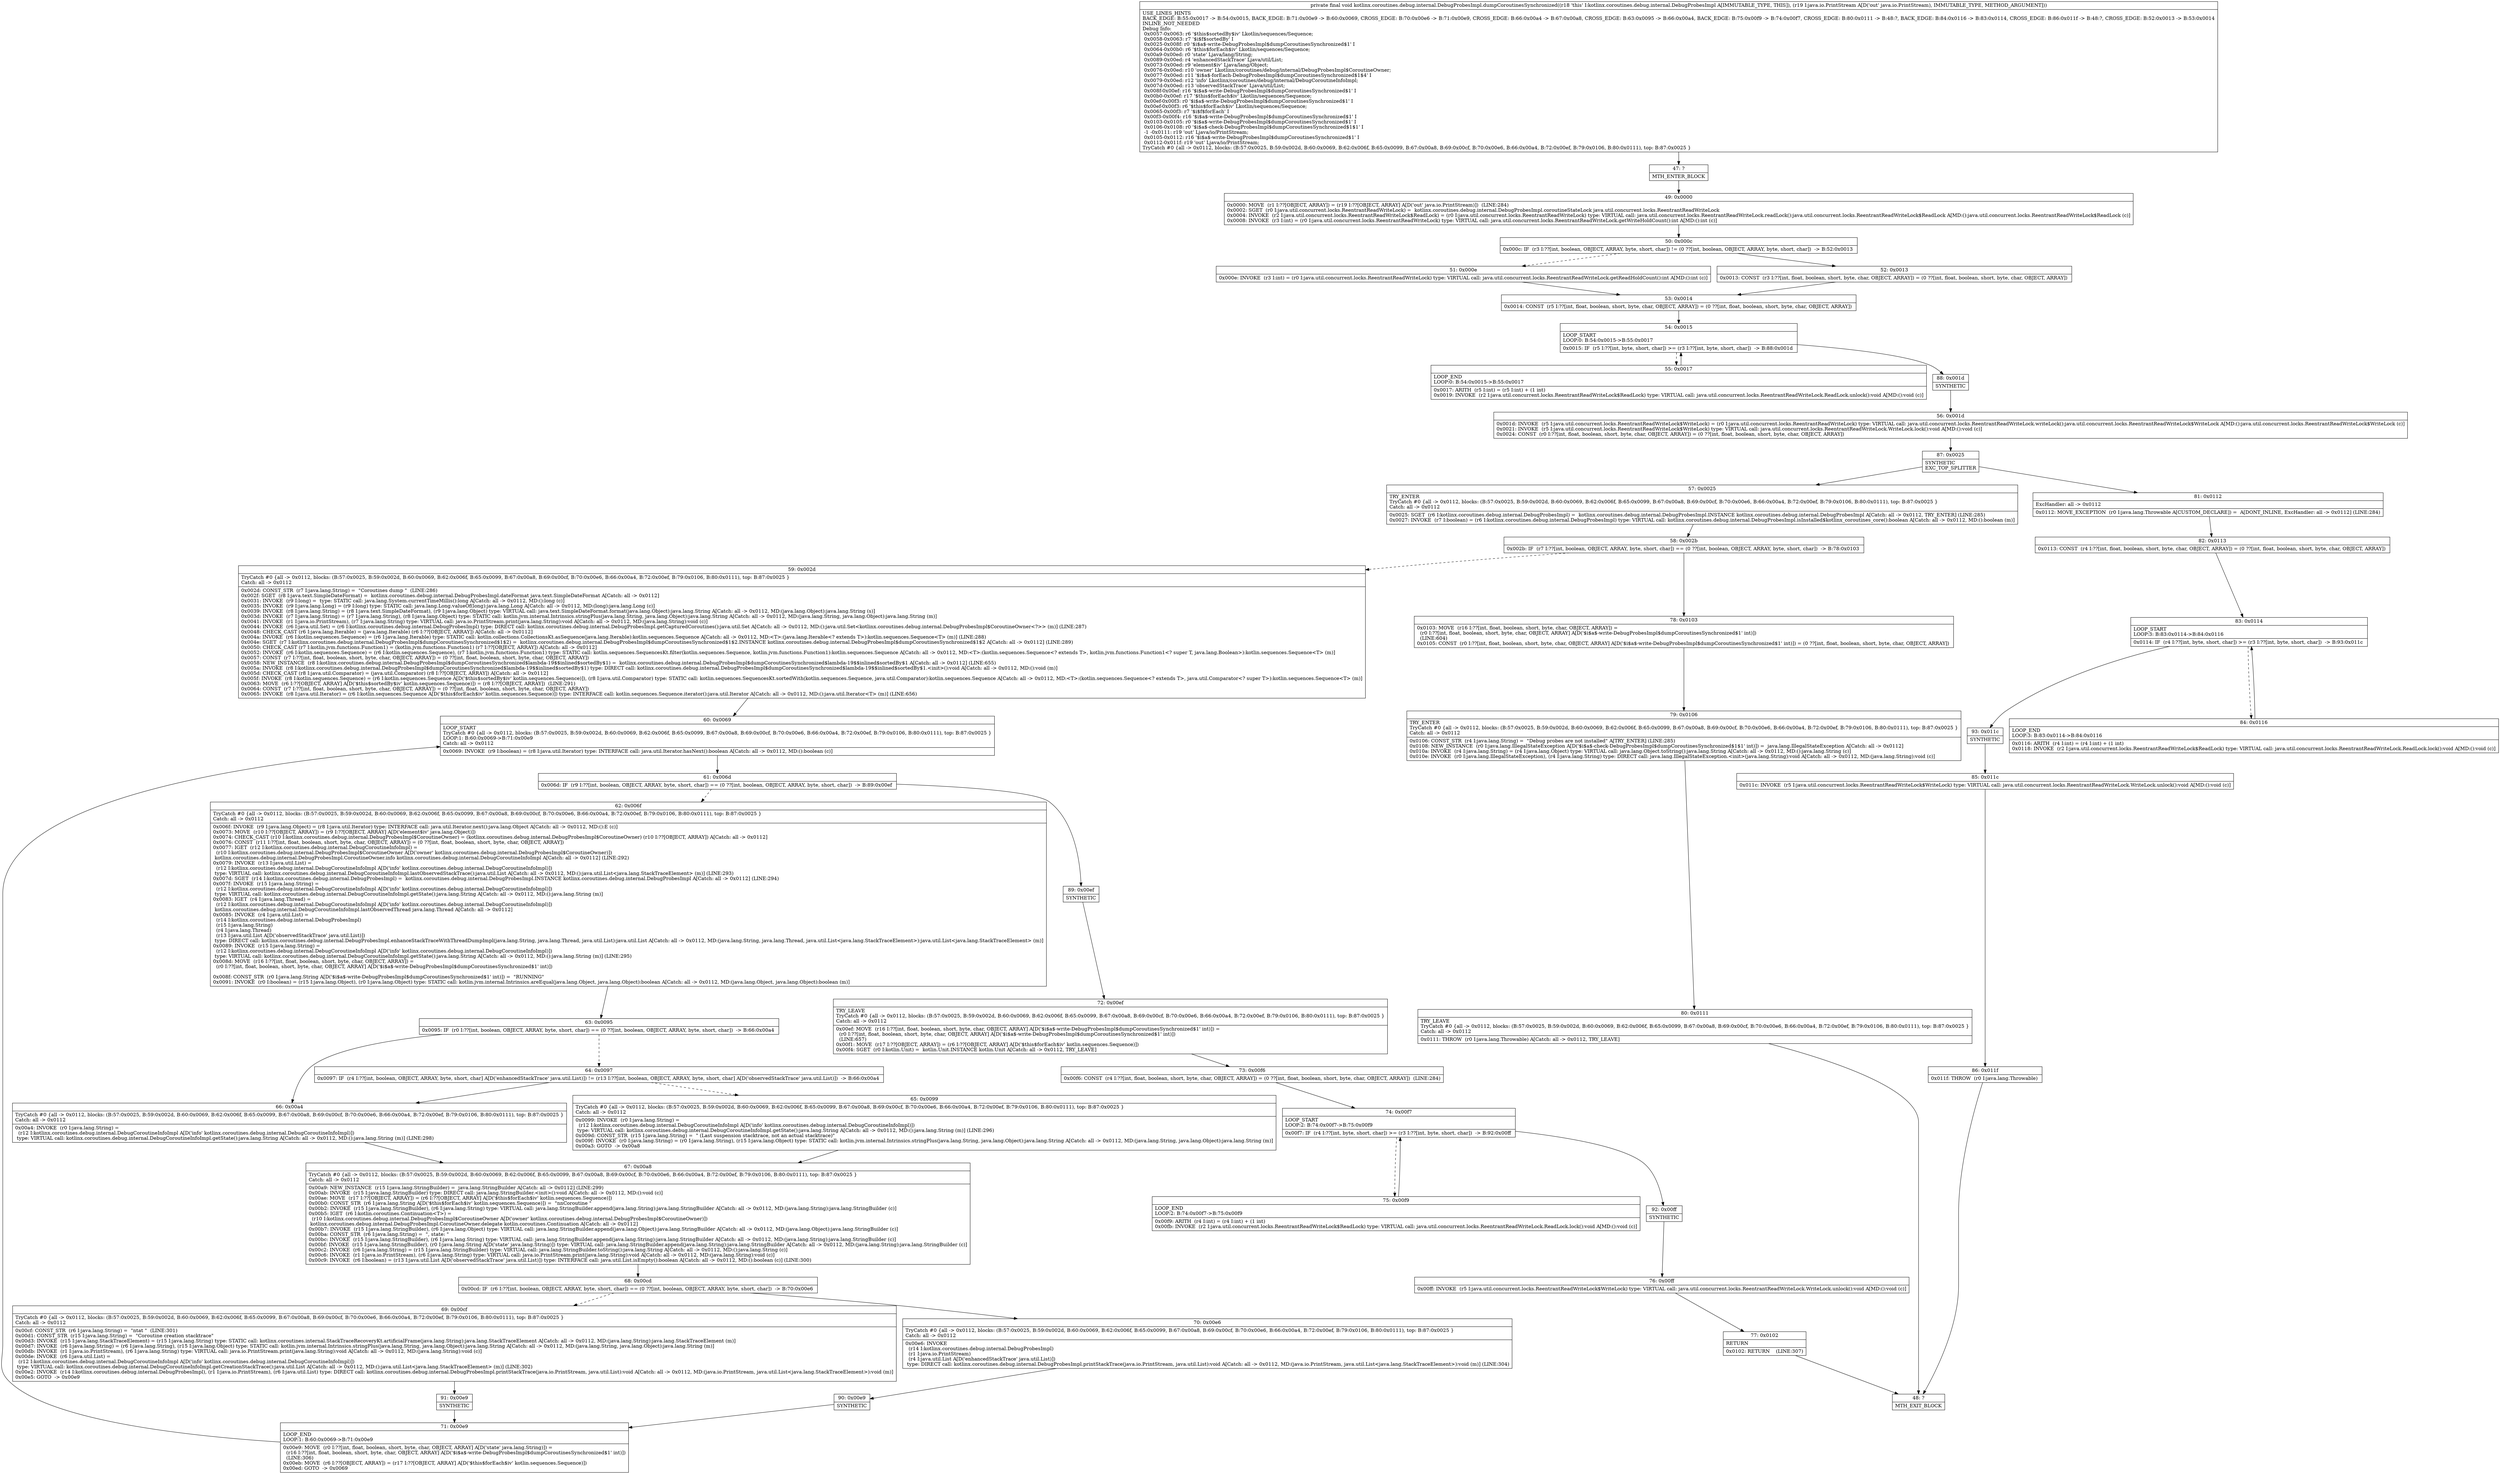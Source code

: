 digraph "CFG forkotlinx.coroutines.debug.internal.DebugProbesImpl.dumpCoroutinesSynchronized(Ljava\/io\/PrintStream;)V" {
Node_47 [shape=record,label="{47\:\ ?|MTH_ENTER_BLOCK\l}"];
Node_49 [shape=record,label="{49\:\ 0x0000|0x0000: MOVE  (r1 I:??[OBJECT, ARRAY]) = (r19 I:??[OBJECT, ARRAY] A[D('out' java.io.PrintStream)])  (LINE:284)\l0x0002: SGET  (r0 I:java.util.concurrent.locks.ReentrantReadWriteLock) =  kotlinx.coroutines.debug.internal.DebugProbesImpl.coroutineStateLock java.util.concurrent.locks.ReentrantReadWriteLock \l0x0004: INVOKE  (r2 I:java.util.concurrent.locks.ReentrantReadWriteLock$ReadLock) = (r0 I:java.util.concurrent.locks.ReentrantReadWriteLock) type: VIRTUAL call: java.util.concurrent.locks.ReentrantReadWriteLock.readLock():java.util.concurrent.locks.ReentrantReadWriteLock$ReadLock A[MD:():java.util.concurrent.locks.ReentrantReadWriteLock$ReadLock (c)]\l0x0008: INVOKE  (r3 I:int) = (r0 I:java.util.concurrent.locks.ReentrantReadWriteLock) type: VIRTUAL call: java.util.concurrent.locks.ReentrantReadWriteLock.getWriteHoldCount():int A[MD:():int (c)]\l}"];
Node_50 [shape=record,label="{50\:\ 0x000c|0x000c: IF  (r3 I:??[int, boolean, OBJECT, ARRAY, byte, short, char]) != (0 ??[int, boolean, OBJECT, ARRAY, byte, short, char])  \-\> B:52:0x0013 \l}"];
Node_51 [shape=record,label="{51\:\ 0x000e|0x000e: INVOKE  (r3 I:int) = (r0 I:java.util.concurrent.locks.ReentrantReadWriteLock) type: VIRTUAL call: java.util.concurrent.locks.ReentrantReadWriteLock.getReadHoldCount():int A[MD:():int (c)]\l}"];
Node_53 [shape=record,label="{53\:\ 0x0014|0x0014: CONST  (r5 I:??[int, float, boolean, short, byte, char, OBJECT, ARRAY]) = (0 ??[int, float, boolean, short, byte, char, OBJECT, ARRAY]) \l}"];
Node_54 [shape=record,label="{54\:\ 0x0015|LOOP_START\lLOOP:0: B:54:0x0015\-\>B:55:0x0017\l|0x0015: IF  (r5 I:??[int, byte, short, char]) \>= (r3 I:??[int, byte, short, char])  \-\> B:88:0x001d \l}"];
Node_55 [shape=record,label="{55\:\ 0x0017|LOOP_END\lLOOP:0: B:54:0x0015\-\>B:55:0x0017\l|0x0017: ARITH  (r5 I:int) = (r5 I:int) + (1 int) \l0x0019: INVOKE  (r2 I:java.util.concurrent.locks.ReentrantReadWriteLock$ReadLock) type: VIRTUAL call: java.util.concurrent.locks.ReentrantReadWriteLock.ReadLock.unlock():void A[MD:():void (c)]\l}"];
Node_88 [shape=record,label="{88\:\ 0x001d|SYNTHETIC\l}"];
Node_56 [shape=record,label="{56\:\ 0x001d|0x001d: INVOKE  (r5 I:java.util.concurrent.locks.ReentrantReadWriteLock$WriteLock) = (r0 I:java.util.concurrent.locks.ReentrantReadWriteLock) type: VIRTUAL call: java.util.concurrent.locks.ReentrantReadWriteLock.writeLock():java.util.concurrent.locks.ReentrantReadWriteLock$WriteLock A[MD:():java.util.concurrent.locks.ReentrantReadWriteLock$WriteLock (c)]\l0x0021: INVOKE  (r5 I:java.util.concurrent.locks.ReentrantReadWriteLock$WriteLock) type: VIRTUAL call: java.util.concurrent.locks.ReentrantReadWriteLock.WriteLock.lock():void A[MD:():void (c)]\l0x0024: CONST  (r0 I:??[int, float, boolean, short, byte, char, OBJECT, ARRAY]) = (0 ??[int, float, boolean, short, byte, char, OBJECT, ARRAY]) \l}"];
Node_87 [shape=record,label="{87\:\ 0x0025|SYNTHETIC\lEXC_TOP_SPLITTER\l}"];
Node_57 [shape=record,label="{57\:\ 0x0025|TRY_ENTER\lTryCatch #0 \{all \-\> 0x0112, blocks: (B:57:0x0025, B:59:0x002d, B:60:0x0069, B:62:0x006f, B:65:0x0099, B:67:0x00a8, B:69:0x00cf, B:70:0x00e6, B:66:0x00a4, B:72:0x00ef, B:79:0x0106, B:80:0x0111), top: B:87:0x0025 \}\lCatch: all \-\> 0x0112\l|0x0025: SGET  (r6 I:kotlinx.coroutines.debug.internal.DebugProbesImpl) =  kotlinx.coroutines.debug.internal.DebugProbesImpl.INSTANCE kotlinx.coroutines.debug.internal.DebugProbesImpl A[Catch: all \-\> 0x0112, TRY_ENTER] (LINE:285)\l0x0027: INVOKE  (r7 I:boolean) = (r6 I:kotlinx.coroutines.debug.internal.DebugProbesImpl) type: VIRTUAL call: kotlinx.coroutines.debug.internal.DebugProbesImpl.isInstalled$kotlinx_coroutines_core():boolean A[Catch: all \-\> 0x0112, MD:():boolean (m)]\l}"];
Node_58 [shape=record,label="{58\:\ 0x002b|0x002b: IF  (r7 I:??[int, boolean, OBJECT, ARRAY, byte, short, char]) == (0 ??[int, boolean, OBJECT, ARRAY, byte, short, char])  \-\> B:78:0x0103 \l}"];
Node_59 [shape=record,label="{59\:\ 0x002d|TryCatch #0 \{all \-\> 0x0112, blocks: (B:57:0x0025, B:59:0x002d, B:60:0x0069, B:62:0x006f, B:65:0x0099, B:67:0x00a8, B:69:0x00cf, B:70:0x00e6, B:66:0x00a4, B:72:0x00ef, B:79:0x0106, B:80:0x0111), top: B:87:0x0025 \}\lCatch: all \-\> 0x0112\l|0x002d: CONST_STR  (r7 I:java.lang.String) =  \"Coroutines dump \"  (LINE:286)\l0x002f: SGET  (r8 I:java.text.SimpleDateFormat) =  kotlinx.coroutines.debug.internal.DebugProbesImpl.dateFormat java.text.SimpleDateFormat A[Catch: all \-\> 0x0112]\l0x0031: INVOKE  (r9 I:long) =  type: STATIC call: java.lang.System.currentTimeMillis():long A[Catch: all \-\> 0x0112, MD:():long (c)]\l0x0035: INVOKE  (r9 I:java.lang.Long) = (r9 I:long) type: STATIC call: java.lang.Long.valueOf(long):java.lang.Long A[Catch: all \-\> 0x0112, MD:(long):java.lang.Long (c)]\l0x0039: INVOKE  (r8 I:java.lang.String) = (r8 I:java.text.SimpleDateFormat), (r9 I:java.lang.Object) type: VIRTUAL call: java.text.SimpleDateFormat.format(java.lang.Object):java.lang.String A[Catch: all \-\> 0x0112, MD:(java.lang.Object):java.lang.String (s)]\l0x003d: INVOKE  (r7 I:java.lang.String) = (r7 I:java.lang.String), (r8 I:java.lang.Object) type: STATIC call: kotlin.jvm.internal.Intrinsics.stringPlus(java.lang.String, java.lang.Object):java.lang.String A[Catch: all \-\> 0x0112, MD:(java.lang.String, java.lang.Object):java.lang.String (m)]\l0x0041: INVOKE  (r1 I:java.io.PrintStream), (r7 I:java.lang.String) type: VIRTUAL call: java.io.PrintStream.print(java.lang.String):void A[Catch: all \-\> 0x0112, MD:(java.lang.String):void (c)]\l0x0044: INVOKE  (r6 I:java.util.Set) = (r6 I:kotlinx.coroutines.debug.internal.DebugProbesImpl) type: DIRECT call: kotlinx.coroutines.debug.internal.DebugProbesImpl.getCapturedCoroutines():java.util.Set A[Catch: all \-\> 0x0112, MD:():java.util.Set\<kotlinx.coroutines.debug.internal.DebugProbesImpl$CoroutineOwner\<?\>\> (m)] (LINE:287)\l0x0048: CHECK_CAST (r6 I:java.lang.Iterable) = (java.lang.Iterable) (r6 I:??[OBJECT, ARRAY]) A[Catch: all \-\> 0x0112]\l0x004a: INVOKE  (r6 I:kotlin.sequences.Sequence) = (r6 I:java.lang.Iterable) type: STATIC call: kotlin.collections.CollectionsKt.asSequence(java.lang.Iterable):kotlin.sequences.Sequence A[Catch: all \-\> 0x0112, MD:\<T\>:(java.lang.Iterable\<? extends T\>):kotlin.sequences.Sequence\<T\> (m)] (LINE:288)\l0x004e: SGET  (r7 I:kotlinx.coroutines.debug.internal.DebugProbesImpl$dumpCoroutinesSynchronized$1$2) =  kotlinx.coroutines.debug.internal.DebugProbesImpl$dumpCoroutinesSynchronized$1$2.INSTANCE kotlinx.coroutines.debug.internal.DebugProbesImpl$dumpCoroutinesSynchronized$1$2 A[Catch: all \-\> 0x0112] (LINE:289)\l0x0050: CHECK_CAST (r7 I:kotlin.jvm.functions.Function1) = (kotlin.jvm.functions.Function1) (r7 I:??[OBJECT, ARRAY]) A[Catch: all \-\> 0x0112]\l0x0052: INVOKE  (r6 I:kotlin.sequences.Sequence) = (r6 I:kotlin.sequences.Sequence), (r7 I:kotlin.jvm.functions.Function1) type: STATIC call: kotlin.sequences.SequencesKt.filter(kotlin.sequences.Sequence, kotlin.jvm.functions.Function1):kotlin.sequences.Sequence A[Catch: all \-\> 0x0112, MD:\<T\>:(kotlin.sequences.Sequence\<? extends T\>, kotlin.jvm.functions.Function1\<? super T, java.lang.Boolean\>):kotlin.sequences.Sequence\<T\> (m)]\l0x0057: CONST  (r7 I:??[int, float, boolean, short, byte, char, OBJECT, ARRAY]) = (0 ??[int, float, boolean, short, byte, char, OBJECT, ARRAY]) \l0x0058: NEW_INSTANCE  (r8 I:kotlinx.coroutines.debug.internal.DebugProbesImpl$dumpCoroutinesSynchronized$lambda\-19$$inlined$sortedBy$1) =  kotlinx.coroutines.debug.internal.DebugProbesImpl$dumpCoroutinesSynchronized$lambda\-19$$inlined$sortedBy$1 A[Catch: all \-\> 0x0112] (LINE:655)\l0x005a: INVOKE  (r8 I:kotlinx.coroutines.debug.internal.DebugProbesImpl$dumpCoroutinesSynchronized$lambda\-19$$inlined$sortedBy$1) type: DIRECT call: kotlinx.coroutines.debug.internal.DebugProbesImpl$dumpCoroutinesSynchronized$lambda\-19$$inlined$sortedBy$1.\<init\>():void A[Catch: all \-\> 0x0112, MD:():void (m)]\l0x005d: CHECK_CAST (r8 I:java.util.Comparator) = (java.util.Comparator) (r8 I:??[OBJECT, ARRAY]) A[Catch: all \-\> 0x0112]\l0x005f: INVOKE  (r8 I:kotlin.sequences.Sequence) = (r6 I:kotlin.sequences.Sequence A[D('$this$sortedBy$iv' kotlin.sequences.Sequence)]), (r8 I:java.util.Comparator) type: STATIC call: kotlin.sequences.SequencesKt.sortedWith(kotlin.sequences.Sequence, java.util.Comparator):kotlin.sequences.Sequence A[Catch: all \-\> 0x0112, MD:\<T\>:(kotlin.sequences.Sequence\<? extends T\>, java.util.Comparator\<? super T\>):kotlin.sequences.Sequence\<T\> (m)]\l0x0063: MOVE  (r6 I:??[OBJECT, ARRAY] A[D('$this$sortedBy$iv' kotlin.sequences.Sequence)]) = (r8 I:??[OBJECT, ARRAY])  (LINE:291)\l0x0064: CONST  (r7 I:??[int, float, boolean, short, byte, char, OBJECT, ARRAY]) = (0 ??[int, float, boolean, short, byte, char, OBJECT, ARRAY]) \l0x0065: INVOKE  (r8 I:java.util.Iterator) = (r6 I:kotlin.sequences.Sequence A[D('$this$forEach$iv' kotlin.sequences.Sequence)]) type: INTERFACE call: kotlin.sequences.Sequence.iterator():java.util.Iterator A[Catch: all \-\> 0x0112, MD:():java.util.Iterator\<T\> (m)] (LINE:656)\l}"];
Node_60 [shape=record,label="{60\:\ 0x0069|LOOP_START\lTryCatch #0 \{all \-\> 0x0112, blocks: (B:57:0x0025, B:59:0x002d, B:60:0x0069, B:62:0x006f, B:65:0x0099, B:67:0x00a8, B:69:0x00cf, B:70:0x00e6, B:66:0x00a4, B:72:0x00ef, B:79:0x0106, B:80:0x0111), top: B:87:0x0025 \}\lLOOP:1: B:60:0x0069\-\>B:71:0x00e9\lCatch: all \-\> 0x0112\l|0x0069: INVOKE  (r9 I:boolean) = (r8 I:java.util.Iterator) type: INTERFACE call: java.util.Iterator.hasNext():boolean A[Catch: all \-\> 0x0112, MD:():boolean (c)]\l}"];
Node_61 [shape=record,label="{61\:\ 0x006d|0x006d: IF  (r9 I:??[int, boolean, OBJECT, ARRAY, byte, short, char]) == (0 ??[int, boolean, OBJECT, ARRAY, byte, short, char])  \-\> B:89:0x00ef \l}"];
Node_62 [shape=record,label="{62\:\ 0x006f|TryCatch #0 \{all \-\> 0x0112, blocks: (B:57:0x0025, B:59:0x002d, B:60:0x0069, B:62:0x006f, B:65:0x0099, B:67:0x00a8, B:69:0x00cf, B:70:0x00e6, B:66:0x00a4, B:72:0x00ef, B:79:0x0106, B:80:0x0111), top: B:87:0x0025 \}\lCatch: all \-\> 0x0112\l|0x006f: INVOKE  (r9 I:java.lang.Object) = (r8 I:java.util.Iterator) type: INTERFACE call: java.util.Iterator.next():java.lang.Object A[Catch: all \-\> 0x0112, MD:():E (c)]\l0x0073: MOVE  (r10 I:??[OBJECT, ARRAY]) = (r9 I:??[OBJECT, ARRAY] A[D('element$iv' java.lang.Object)]) \l0x0074: CHECK_CAST (r10 I:kotlinx.coroutines.debug.internal.DebugProbesImpl$CoroutineOwner) = (kotlinx.coroutines.debug.internal.DebugProbesImpl$CoroutineOwner) (r10 I:??[OBJECT, ARRAY]) A[Catch: all \-\> 0x0112]\l0x0076: CONST  (r11 I:??[int, float, boolean, short, byte, char, OBJECT, ARRAY]) = (0 ??[int, float, boolean, short, byte, char, OBJECT, ARRAY]) \l0x0077: IGET  (r12 I:kotlinx.coroutines.debug.internal.DebugCoroutineInfoImpl) = \l  (r10 I:kotlinx.coroutines.debug.internal.DebugProbesImpl$CoroutineOwner A[D('owner' kotlinx.coroutines.debug.internal.DebugProbesImpl$CoroutineOwner)])\l kotlinx.coroutines.debug.internal.DebugProbesImpl.CoroutineOwner.info kotlinx.coroutines.debug.internal.DebugCoroutineInfoImpl A[Catch: all \-\> 0x0112] (LINE:292)\l0x0079: INVOKE  (r13 I:java.util.List) = \l  (r12 I:kotlinx.coroutines.debug.internal.DebugCoroutineInfoImpl A[D('info' kotlinx.coroutines.debug.internal.DebugCoroutineInfoImpl)])\l type: VIRTUAL call: kotlinx.coroutines.debug.internal.DebugCoroutineInfoImpl.lastObservedStackTrace():java.util.List A[Catch: all \-\> 0x0112, MD:():java.util.List\<java.lang.StackTraceElement\> (m)] (LINE:293)\l0x007d: SGET  (r14 I:kotlinx.coroutines.debug.internal.DebugProbesImpl) =  kotlinx.coroutines.debug.internal.DebugProbesImpl.INSTANCE kotlinx.coroutines.debug.internal.DebugProbesImpl A[Catch: all \-\> 0x0112] (LINE:294)\l0x007f: INVOKE  (r15 I:java.lang.String) = \l  (r12 I:kotlinx.coroutines.debug.internal.DebugCoroutineInfoImpl A[D('info' kotlinx.coroutines.debug.internal.DebugCoroutineInfoImpl)])\l type: VIRTUAL call: kotlinx.coroutines.debug.internal.DebugCoroutineInfoImpl.getState():java.lang.String A[Catch: all \-\> 0x0112, MD:():java.lang.String (m)]\l0x0083: IGET  (r4 I:java.lang.Thread) = \l  (r12 I:kotlinx.coroutines.debug.internal.DebugCoroutineInfoImpl A[D('info' kotlinx.coroutines.debug.internal.DebugCoroutineInfoImpl)])\l kotlinx.coroutines.debug.internal.DebugCoroutineInfoImpl.lastObservedThread java.lang.Thread A[Catch: all \-\> 0x0112]\l0x0085: INVOKE  (r4 I:java.util.List) = \l  (r14 I:kotlinx.coroutines.debug.internal.DebugProbesImpl)\l  (r15 I:java.lang.String)\l  (r4 I:java.lang.Thread)\l  (r13 I:java.util.List A[D('observedStackTrace' java.util.List)])\l type: DIRECT call: kotlinx.coroutines.debug.internal.DebugProbesImpl.enhanceStackTraceWithThreadDumpImpl(java.lang.String, java.lang.Thread, java.util.List):java.util.List A[Catch: all \-\> 0x0112, MD:(java.lang.String, java.lang.Thread, java.util.List\<java.lang.StackTraceElement\>):java.util.List\<java.lang.StackTraceElement\> (m)]\l0x0089: INVOKE  (r15 I:java.lang.String) = \l  (r12 I:kotlinx.coroutines.debug.internal.DebugCoroutineInfoImpl A[D('info' kotlinx.coroutines.debug.internal.DebugCoroutineInfoImpl)])\l type: VIRTUAL call: kotlinx.coroutines.debug.internal.DebugCoroutineInfoImpl.getState():java.lang.String A[Catch: all \-\> 0x0112, MD:():java.lang.String (m)] (LINE:295)\l0x008d: MOVE  (r16 I:??[int, float, boolean, short, byte, char, OBJECT, ARRAY]) = \l  (r0 I:??[int, float, boolean, short, byte, char, OBJECT, ARRAY] A[D('$i$a$\-write\-DebugProbesImpl$dumpCoroutinesSynchronized$1' int)])\l \l0x008f: CONST_STR  (r0 I:java.lang.String A[D('$i$a$\-write\-DebugProbesImpl$dumpCoroutinesSynchronized$1' int)]) =  \"RUNNING\" \l0x0091: INVOKE  (r0 I:boolean) = (r15 I:java.lang.Object), (r0 I:java.lang.Object) type: STATIC call: kotlin.jvm.internal.Intrinsics.areEqual(java.lang.Object, java.lang.Object):boolean A[Catch: all \-\> 0x0112, MD:(java.lang.Object, java.lang.Object):boolean (m)]\l}"];
Node_63 [shape=record,label="{63\:\ 0x0095|0x0095: IF  (r0 I:??[int, boolean, OBJECT, ARRAY, byte, short, char]) == (0 ??[int, boolean, OBJECT, ARRAY, byte, short, char])  \-\> B:66:0x00a4 \l}"];
Node_64 [shape=record,label="{64\:\ 0x0097|0x0097: IF  (r4 I:??[int, boolean, OBJECT, ARRAY, byte, short, char] A[D('enhancedStackTrace' java.util.List)]) != (r13 I:??[int, boolean, OBJECT, ARRAY, byte, short, char] A[D('observedStackTrace' java.util.List)])  \-\> B:66:0x00a4 \l}"];
Node_65 [shape=record,label="{65\:\ 0x0099|TryCatch #0 \{all \-\> 0x0112, blocks: (B:57:0x0025, B:59:0x002d, B:60:0x0069, B:62:0x006f, B:65:0x0099, B:67:0x00a8, B:69:0x00cf, B:70:0x00e6, B:66:0x00a4, B:72:0x00ef, B:79:0x0106, B:80:0x0111), top: B:87:0x0025 \}\lCatch: all \-\> 0x0112\l|0x0099: INVOKE  (r0 I:java.lang.String) = \l  (r12 I:kotlinx.coroutines.debug.internal.DebugCoroutineInfoImpl A[D('info' kotlinx.coroutines.debug.internal.DebugCoroutineInfoImpl)])\l type: VIRTUAL call: kotlinx.coroutines.debug.internal.DebugCoroutineInfoImpl.getState():java.lang.String A[Catch: all \-\> 0x0112, MD:():java.lang.String (m)] (LINE:296)\l0x009d: CONST_STR  (r15 I:java.lang.String) =  \" (Last suspension stacktrace, not an actual stacktrace)\" \l0x009f: INVOKE  (r0 I:java.lang.String) = (r0 I:java.lang.String), (r15 I:java.lang.Object) type: STATIC call: kotlin.jvm.internal.Intrinsics.stringPlus(java.lang.String, java.lang.Object):java.lang.String A[Catch: all \-\> 0x0112, MD:(java.lang.String, java.lang.Object):java.lang.String (m)]\l0x00a3: GOTO  \-\> 0x00a8 \l}"];
Node_67 [shape=record,label="{67\:\ 0x00a8|TryCatch #0 \{all \-\> 0x0112, blocks: (B:57:0x0025, B:59:0x002d, B:60:0x0069, B:62:0x006f, B:65:0x0099, B:67:0x00a8, B:69:0x00cf, B:70:0x00e6, B:66:0x00a4, B:72:0x00ef, B:79:0x0106, B:80:0x0111), top: B:87:0x0025 \}\lCatch: all \-\> 0x0112\l|0x00a9: NEW_INSTANCE  (r15 I:java.lang.StringBuilder) =  java.lang.StringBuilder A[Catch: all \-\> 0x0112] (LINE:299)\l0x00ab: INVOKE  (r15 I:java.lang.StringBuilder) type: DIRECT call: java.lang.StringBuilder.\<init\>():void A[Catch: all \-\> 0x0112, MD:():void (c)]\l0x00ae: MOVE  (r17 I:??[OBJECT, ARRAY]) = (r6 I:??[OBJECT, ARRAY] A[D('$this$forEach$iv' kotlin.sequences.Sequence)]) \l0x00b0: CONST_STR  (r6 I:java.lang.String A[D('$this$forEach$iv' kotlin.sequences.Sequence)]) =  \"nnCoroutine \" \l0x00b2: INVOKE  (r15 I:java.lang.StringBuilder), (r6 I:java.lang.String) type: VIRTUAL call: java.lang.StringBuilder.append(java.lang.String):java.lang.StringBuilder A[Catch: all \-\> 0x0112, MD:(java.lang.String):java.lang.StringBuilder (c)]\l0x00b5: IGET  (r6 I:kotlin.coroutines.Continuation\<T\>) = \l  (r10 I:kotlinx.coroutines.debug.internal.DebugProbesImpl$CoroutineOwner A[D('owner' kotlinx.coroutines.debug.internal.DebugProbesImpl$CoroutineOwner)])\l kotlinx.coroutines.debug.internal.DebugProbesImpl.CoroutineOwner.delegate kotlin.coroutines.Continuation A[Catch: all \-\> 0x0112]\l0x00b7: INVOKE  (r15 I:java.lang.StringBuilder), (r6 I:java.lang.Object) type: VIRTUAL call: java.lang.StringBuilder.append(java.lang.Object):java.lang.StringBuilder A[Catch: all \-\> 0x0112, MD:(java.lang.Object):java.lang.StringBuilder (c)]\l0x00ba: CONST_STR  (r6 I:java.lang.String) =  \", state: \" \l0x00bc: INVOKE  (r15 I:java.lang.StringBuilder), (r6 I:java.lang.String) type: VIRTUAL call: java.lang.StringBuilder.append(java.lang.String):java.lang.StringBuilder A[Catch: all \-\> 0x0112, MD:(java.lang.String):java.lang.StringBuilder (c)]\l0x00bf: INVOKE  (r15 I:java.lang.StringBuilder), (r0 I:java.lang.String A[D('state' java.lang.String)]) type: VIRTUAL call: java.lang.StringBuilder.append(java.lang.String):java.lang.StringBuilder A[Catch: all \-\> 0x0112, MD:(java.lang.String):java.lang.StringBuilder (c)]\l0x00c2: INVOKE  (r6 I:java.lang.String) = (r15 I:java.lang.StringBuilder) type: VIRTUAL call: java.lang.StringBuilder.toString():java.lang.String A[Catch: all \-\> 0x0112, MD:():java.lang.String (c)]\l0x00c6: INVOKE  (r1 I:java.io.PrintStream), (r6 I:java.lang.String) type: VIRTUAL call: java.io.PrintStream.print(java.lang.String):void A[Catch: all \-\> 0x0112, MD:(java.lang.String):void (c)]\l0x00c9: INVOKE  (r6 I:boolean) = (r13 I:java.util.List A[D('observedStackTrace' java.util.List)]) type: INTERFACE call: java.util.List.isEmpty():boolean A[Catch: all \-\> 0x0112, MD:():boolean (c)] (LINE:300)\l}"];
Node_68 [shape=record,label="{68\:\ 0x00cd|0x00cd: IF  (r6 I:??[int, boolean, OBJECT, ARRAY, byte, short, char]) == (0 ??[int, boolean, OBJECT, ARRAY, byte, short, char])  \-\> B:70:0x00e6 \l}"];
Node_69 [shape=record,label="{69\:\ 0x00cf|TryCatch #0 \{all \-\> 0x0112, blocks: (B:57:0x0025, B:59:0x002d, B:60:0x0069, B:62:0x006f, B:65:0x0099, B:67:0x00a8, B:69:0x00cf, B:70:0x00e6, B:66:0x00a4, B:72:0x00ef, B:79:0x0106, B:80:0x0111), top: B:87:0x0025 \}\lCatch: all \-\> 0x0112\l|0x00cf: CONST_STR  (r6 I:java.lang.String) =  \"ntat \"  (LINE:301)\l0x00d1: CONST_STR  (r15 I:java.lang.String) =  \"Coroutine creation stacktrace\" \l0x00d3: INVOKE  (r15 I:java.lang.StackTraceElement) = (r15 I:java.lang.String) type: STATIC call: kotlinx.coroutines.internal.StackTraceRecoveryKt.artificialFrame(java.lang.String):java.lang.StackTraceElement A[Catch: all \-\> 0x0112, MD:(java.lang.String):java.lang.StackTraceElement (m)]\l0x00d7: INVOKE  (r6 I:java.lang.String) = (r6 I:java.lang.String), (r15 I:java.lang.Object) type: STATIC call: kotlin.jvm.internal.Intrinsics.stringPlus(java.lang.String, java.lang.Object):java.lang.String A[Catch: all \-\> 0x0112, MD:(java.lang.String, java.lang.Object):java.lang.String (m)]\l0x00db: INVOKE  (r1 I:java.io.PrintStream), (r6 I:java.lang.String) type: VIRTUAL call: java.io.PrintStream.print(java.lang.String):void A[Catch: all \-\> 0x0112, MD:(java.lang.String):void (c)]\l0x00de: INVOKE  (r6 I:java.util.List) = \l  (r12 I:kotlinx.coroutines.debug.internal.DebugCoroutineInfoImpl A[D('info' kotlinx.coroutines.debug.internal.DebugCoroutineInfoImpl)])\l type: VIRTUAL call: kotlinx.coroutines.debug.internal.DebugCoroutineInfoImpl.getCreationStackTrace():java.util.List A[Catch: all \-\> 0x0112, MD:():java.util.List\<java.lang.StackTraceElement\> (m)] (LINE:302)\l0x00e2: INVOKE  (r14 I:kotlinx.coroutines.debug.internal.DebugProbesImpl), (r1 I:java.io.PrintStream), (r6 I:java.util.List) type: DIRECT call: kotlinx.coroutines.debug.internal.DebugProbesImpl.printStackTrace(java.io.PrintStream, java.util.List):void A[Catch: all \-\> 0x0112, MD:(java.io.PrintStream, java.util.List\<java.lang.StackTraceElement\>):void (m)]\l0x00e5: GOTO  \-\> 0x00e9 \l}"];
Node_91 [shape=record,label="{91\:\ 0x00e9|SYNTHETIC\l}"];
Node_71 [shape=record,label="{71\:\ 0x00e9|LOOP_END\lLOOP:1: B:60:0x0069\-\>B:71:0x00e9\l|0x00e9: MOVE  (r0 I:??[int, float, boolean, short, byte, char, OBJECT, ARRAY] A[D('state' java.lang.String)]) = \l  (r16 I:??[int, float, boolean, short, byte, char, OBJECT, ARRAY] A[D('$i$a$\-write\-DebugProbesImpl$dumpCoroutinesSynchronized$1' int)])\l  (LINE:306)\l0x00eb: MOVE  (r6 I:??[OBJECT, ARRAY]) = (r17 I:??[OBJECT, ARRAY] A[D('$this$forEach$iv' kotlin.sequences.Sequence)]) \l0x00ed: GOTO  \-\> 0x0069 \l}"];
Node_70 [shape=record,label="{70\:\ 0x00e6|TryCatch #0 \{all \-\> 0x0112, blocks: (B:57:0x0025, B:59:0x002d, B:60:0x0069, B:62:0x006f, B:65:0x0099, B:67:0x00a8, B:69:0x00cf, B:70:0x00e6, B:66:0x00a4, B:72:0x00ef, B:79:0x0106, B:80:0x0111), top: B:87:0x0025 \}\lCatch: all \-\> 0x0112\l|0x00e6: INVOKE  \l  (r14 I:kotlinx.coroutines.debug.internal.DebugProbesImpl)\l  (r1 I:java.io.PrintStream)\l  (r4 I:java.util.List A[D('enhancedStackTrace' java.util.List)])\l type: DIRECT call: kotlinx.coroutines.debug.internal.DebugProbesImpl.printStackTrace(java.io.PrintStream, java.util.List):void A[Catch: all \-\> 0x0112, MD:(java.io.PrintStream, java.util.List\<java.lang.StackTraceElement\>):void (m)] (LINE:304)\l}"];
Node_90 [shape=record,label="{90\:\ 0x00e9|SYNTHETIC\l}"];
Node_66 [shape=record,label="{66\:\ 0x00a4|TryCatch #0 \{all \-\> 0x0112, blocks: (B:57:0x0025, B:59:0x002d, B:60:0x0069, B:62:0x006f, B:65:0x0099, B:67:0x00a8, B:69:0x00cf, B:70:0x00e6, B:66:0x00a4, B:72:0x00ef, B:79:0x0106, B:80:0x0111), top: B:87:0x0025 \}\lCatch: all \-\> 0x0112\l|0x00a4: INVOKE  (r0 I:java.lang.String) = \l  (r12 I:kotlinx.coroutines.debug.internal.DebugCoroutineInfoImpl A[D('info' kotlinx.coroutines.debug.internal.DebugCoroutineInfoImpl)])\l type: VIRTUAL call: kotlinx.coroutines.debug.internal.DebugCoroutineInfoImpl.getState():java.lang.String A[Catch: all \-\> 0x0112, MD:():java.lang.String (m)] (LINE:298)\l}"];
Node_89 [shape=record,label="{89\:\ 0x00ef|SYNTHETIC\l}"];
Node_72 [shape=record,label="{72\:\ 0x00ef|TRY_LEAVE\lTryCatch #0 \{all \-\> 0x0112, blocks: (B:57:0x0025, B:59:0x002d, B:60:0x0069, B:62:0x006f, B:65:0x0099, B:67:0x00a8, B:69:0x00cf, B:70:0x00e6, B:66:0x00a4, B:72:0x00ef, B:79:0x0106, B:80:0x0111), top: B:87:0x0025 \}\lCatch: all \-\> 0x0112\l|0x00ef: MOVE  (r16 I:??[int, float, boolean, short, byte, char, OBJECT, ARRAY] A[D('$i$a$\-write\-DebugProbesImpl$dumpCoroutinesSynchronized$1' int)]) = \l  (r0 I:??[int, float, boolean, short, byte, char, OBJECT, ARRAY] A[D('$i$a$\-write\-DebugProbesImpl$dumpCoroutinesSynchronized$1' int)])\l  (LINE:657)\l0x00f1: MOVE  (r17 I:??[OBJECT, ARRAY]) = (r6 I:??[OBJECT, ARRAY] A[D('$this$forEach$iv' kotlin.sequences.Sequence)]) \l0x00f4: SGET  (r0 I:kotlin.Unit) =  kotlin.Unit.INSTANCE kotlin.Unit A[Catch: all \-\> 0x0112, TRY_LEAVE]\l}"];
Node_73 [shape=record,label="{73\:\ 0x00f6|0x00f6: CONST  (r4 I:??[int, float, boolean, short, byte, char, OBJECT, ARRAY]) = (0 ??[int, float, boolean, short, byte, char, OBJECT, ARRAY])  (LINE:284)\l}"];
Node_74 [shape=record,label="{74\:\ 0x00f7|LOOP_START\lLOOP:2: B:74:0x00f7\-\>B:75:0x00f9\l|0x00f7: IF  (r4 I:??[int, byte, short, char]) \>= (r3 I:??[int, byte, short, char])  \-\> B:92:0x00ff \l}"];
Node_75 [shape=record,label="{75\:\ 0x00f9|LOOP_END\lLOOP:2: B:74:0x00f7\-\>B:75:0x00f9\l|0x00f9: ARITH  (r4 I:int) = (r4 I:int) + (1 int) \l0x00fb: INVOKE  (r2 I:java.util.concurrent.locks.ReentrantReadWriteLock$ReadLock) type: VIRTUAL call: java.util.concurrent.locks.ReentrantReadWriteLock.ReadLock.lock():void A[MD:():void (c)]\l}"];
Node_92 [shape=record,label="{92\:\ 0x00ff|SYNTHETIC\l}"];
Node_76 [shape=record,label="{76\:\ 0x00ff|0x00ff: INVOKE  (r5 I:java.util.concurrent.locks.ReentrantReadWriteLock$WriteLock) type: VIRTUAL call: java.util.concurrent.locks.ReentrantReadWriteLock.WriteLock.unlock():void A[MD:():void (c)]\l}"];
Node_77 [shape=record,label="{77\:\ 0x0102|RETURN\l|0x0102: RETURN    (LINE:307)\l}"];
Node_48 [shape=record,label="{48\:\ ?|MTH_EXIT_BLOCK\l}"];
Node_78 [shape=record,label="{78\:\ 0x0103|0x0103: MOVE  (r16 I:??[int, float, boolean, short, byte, char, OBJECT, ARRAY]) = \l  (r0 I:??[int, float, boolean, short, byte, char, OBJECT, ARRAY] A[D('$i$a$\-write\-DebugProbesImpl$dumpCoroutinesSynchronized$1' int)])\l  (LINE:604)\l0x0105: CONST  (r0 I:??[int, float, boolean, short, byte, char, OBJECT, ARRAY] A[D('$i$a$\-write\-DebugProbesImpl$dumpCoroutinesSynchronized$1' int)]) = (0 ??[int, float, boolean, short, byte, char, OBJECT, ARRAY]) \l}"];
Node_79 [shape=record,label="{79\:\ 0x0106|TRY_ENTER\lTryCatch #0 \{all \-\> 0x0112, blocks: (B:57:0x0025, B:59:0x002d, B:60:0x0069, B:62:0x006f, B:65:0x0099, B:67:0x00a8, B:69:0x00cf, B:70:0x00e6, B:66:0x00a4, B:72:0x00ef, B:79:0x0106, B:80:0x0111), top: B:87:0x0025 \}\lCatch: all \-\> 0x0112\l|0x0106: CONST_STR  (r4 I:java.lang.String) =  \"Debug probes are not installed\" A[TRY_ENTER] (LINE:285)\l0x0108: NEW_INSTANCE  (r0 I:java.lang.IllegalStateException A[D('$i$a$\-check\-DebugProbesImpl$dumpCoroutinesSynchronized$1$1' int)]) =  java.lang.IllegalStateException A[Catch: all \-\> 0x0112]\l0x010a: INVOKE  (r4 I:java.lang.String) = (r4 I:java.lang.Object) type: VIRTUAL call: java.lang.Object.toString():java.lang.String A[Catch: all \-\> 0x0112, MD:():java.lang.String (c)]\l0x010e: INVOKE  (r0 I:java.lang.IllegalStateException), (r4 I:java.lang.String) type: DIRECT call: java.lang.IllegalStateException.\<init\>(java.lang.String):void A[Catch: all \-\> 0x0112, MD:(java.lang.String):void (c)]\l}"];
Node_80 [shape=record,label="{80\:\ 0x0111|TRY_LEAVE\lTryCatch #0 \{all \-\> 0x0112, blocks: (B:57:0x0025, B:59:0x002d, B:60:0x0069, B:62:0x006f, B:65:0x0099, B:67:0x00a8, B:69:0x00cf, B:70:0x00e6, B:66:0x00a4, B:72:0x00ef, B:79:0x0106, B:80:0x0111), top: B:87:0x0025 \}\lCatch: all \-\> 0x0112\l|0x0111: THROW  (r0 I:java.lang.Throwable) A[Catch: all \-\> 0x0112, TRY_LEAVE]\l}"];
Node_81 [shape=record,label="{81\:\ 0x0112|ExcHandler: all \-\> 0x0112\l|0x0112: MOVE_EXCEPTION  (r0 I:java.lang.Throwable A[CUSTOM_DECLARE]) =  A[DONT_INLINE, ExcHandler: all \-\> 0x0112] (LINE:284)\l}"];
Node_82 [shape=record,label="{82\:\ 0x0113|0x0113: CONST  (r4 I:??[int, float, boolean, short, byte, char, OBJECT, ARRAY]) = (0 ??[int, float, boolean, short, byte, char, OBJECT, ARRAY]) \l}"];
Node_83 [shape=record,label="{83\:\ 0x0114|LOOP_START\lLOOP:3: B:83:0x0114\-\>B:84:0x0116\l|0x0114: IF  (r4 I:??[int, byte, short, char]) \>= (r3 I:??[int, byte, short, char])  \-\> B:93:0x011c \l}"];
Node_84 [shape=record,label="{84\:\ 0x0116|LOOP_END\lLOOP:3: B:83:0x0114\-\>B:84:0x0116\l|0x0116: ARITH  (r4 I:int) = (r4 I:int) + (1 int) \l0x0118: INVOKE  (r2 I:java.util.concurrent.locks.ReentrantReadWriteLock$ReadLock) type: VIRTUAL call: java.util.concurrent.locks.ReentrantReadWriteLock.ReadLock.lock():void A[MD:():void (c)]\l}"];
Node_93 [shape=record,label="{93\:\ 0x011c|SYNTHETIC\l}"];
Node_85 [shape=record,label="{85\:\ 0x011c|0x011c: INVOKE  (r5 I:java.util.concurrent.locks.ReentrantReadWriteLock$WriteLock) type: VIRTUAL call: java.util.concurrent.locks.ReentrantReadWriteLock.WriteLock.unlock():void A[MD:():void (c)]\l}"];
Node_86 [shape=record,label="{86\:\ 0x011f|0x011f: THROW  (r0 I:java.lang.Throwable) \l}"];
Node_52 [shape=record,label="{52\:\ 0x0013|0x0013: CONST  (r3 I:??[int, float, boolean, short, byte, char, OBJECT, ARRAY]) = (0 ??[int, float, boolean, short, byte, char, OBJECT, ARRAY]) \l}"];
MethodNode[shape=record,label="{private final void kotlinx.coroutines.debug.internal.DebugProbesImpl.dumpCoroutinesSynchronized((r18 'this' I:kotlinx.coroutines.debug.internal.DebugProbesImpl A[IMMUTABLE_TYPE, THIS]), (r19 I:java.io.PrintStream A[D('out' java.io.PrintStream), IMMUTABLE_TYPE, METHOD_ARGUMENT]))  | USE_LINES_HINTS\lBACK_EDGE: B:55:0x0017 \-\> B:54:0x0015, BACK_EDGE: B:71:0x00e9 \-\> B:60:0x0069, CROSS_EDGE: B:70:0x00e6 \-\> B:71:0x00e9, CROSS_EDGE: B:66:0x00a4 \-\> B:67:0x00a8, CROSS_EDGE: B:63:0x0095 \-\> B:66:0x00a4, BACK_EDGE: B:75:0x00f9 \-\> B:74:0x00f7, CROSS_EDGE: B:80:0x0111 \-\> B:48:?, BACK_EDGE: B:84:0x0116 \-\> B:83:0x0114, CROSS_EDGE: B:86:0x011f \-\> B:48:?, CROSS_EDGE: B:52:0x0013 \-\> B:53:0x0014\lINLINE_NOT_NEEDED\lDebug Info:\l  0x0057\-0x0063: r6 '$this$sortedBy$iv' Lkotlin\/sequences\/Sequence;\l  0x0058\-0x0063: r7 '$i$f$sortedBy' I\l  0x0025\-0x008f: r0 '$i$a$\-write\-DebugProbesImpl$dumpCoroutinesSynchronized$1' I\l  0x0064\-0x00b0: r6 '$this$forEach$iv' Lkotlin\/sequences\/Sequence;\l  0x00a9\-0x00ed: r0 'state' Ljava\/lang\/String;\l  0x0089\-0x00ed: r4 'enhancedStackTrace' Ljava\/util\/List;\l  0x0073\-0x00ed: r9 'element$iv' Ljava\/lang\/Object;\l  0x0076\-0x00ed: r10 'owner' Lkotlinx\/coroutines\/debug\/internal\/DebugProbesImpl$CoroutineOwner;\l  0x0077\-0x00ed: r11 '$i$a$\-forEach\-DebugProbesImpl$dumpCoroutinesSynchronized$1$4' I\l  0x0079\-0x00ed: r12 'info' Lkotlinx\/coroutines\/debug\/internal\/DebugCoroutineInfoImpl;\l  0x007d\-0x00ed: r13 'observedStackTrace' Ljava\/util\/List;\l  0x008f\-0x00ef: r16 '$i$a$\-write\-DebugProbesImpl$dumpCoroutinesSynchronized$1' I\l  0x00b0\-0x00ef: r17 '$this$forEach$iv' Lkotlin\/sequences\/Sequence;\l  0x00ef\-0x00f3: r0 '$i$a$\-write\-DebugProbesImpl$dumpCoroutinesSynchronized$1' I\l  0x00ef\-0x00f3: r6 '$this$forEach$iv' Lkotlin\/sequences\/Sequence;\l  0x0065\-0x00f3: r7 '$i$f$forEach' I\l  0x00f3\-0x00f4: r16 '$i$a$\-write\-DebugProbesImpl$dumpCoroutinesSynchronized$1' I\l  0x0103\-0x0105: r0 '$i$a$\-write\-DebugProbesImpl$dumpCoroutinesSynchronized$1' I\l  0x0106\-0x0108: r0 '$i$a$\-check\-DebugProbesImpl$dumpCoroutinesSynchronized$1$1' I\l  \-1 \-0x0111: r19 'out' Ljava\/io\/PrintStream;\l  0x0105\-0x0112: r16 '$i$a$\-write\-DebugProbesImpl$dumpCoroutinesSynchronized$1' I\l  0x0112\-0x011f: r19 'out' Ljava\/io\/PrintStream;\lTryCatch #0 \{all \-\> 0x0112, blocks: (B:57:0x0025, B:59:0x002d, B:60:0x0069, B:62:0x006f, B:65:0x0099, B:67:0x00a8, B:69:0x00cf, B:70:0x00e6, B:66:0x00a4, B:72:0x00ef, B:79:0x0106, B:80:0x0111), top: B:87:0x0025 \}\l}"];
MethodNode -> Node_47;Node_47 -> Node_49;
Node_49 -> Node_50;
Node_50 -> Node_51[style=dashed];
Node_50 -> Node_52;
Node_51 -> Node_53;
Node_53 -> Node_54;
Node_54 -> Node_55[style=dashed];
Node_54 -> Node_88;
Node_55 -> Node_54;
Node_88 -> Node_56;
Node_56 -> Node_87;
Node_87 -> Node_57;
Node_87 -> Node_81;
Node_57 -> Node_58;
Node_58 -> Node_59[style=dashed];
Node_58 -> Node_78;
Node_59 -> Node_60;
Node_60 -> Node_61;
Node_61 -> Node_62[style=dashed];
Node_61 -> Node_89;
Node_62 -> Node_63;
Node_63 -> Node_64[style=dashed];
Node_63 -> Node_66;
Node_64 -> Node_65[style=dashed];
Node_64 -> Node_66;
Node_65 -> Node_67;
Node_67 -> Node_68;
Node_68 -> Node_69[style=dashed];
Node_68 -> Node_70;
Node_69 -> Node_91;
Node_91 -> Node_71;
Node_71 -> Node_60;
Node_70 -> Node_90;
Node_90 -> Node_71;
Node_66 -> Node_67;
Node_89 -> Node_72;
Node_72 -> Node_73;
Node_73 -> Node_74;
Node_74 -> Node_75[style=dashed];
Node_74 -> Node_92;
Node_75 -> Node_74;
Node_92 -> Node_76;
Node_76 -> Node_77;
Node_77 -> Node_48;
Node_78 -> Node_79;
Node_79 -> Node_80;
Node_80 -> Node_48;
Node_81 -> Node_82;
Node_82 -> Node_83;
Node_83 -> Node_84[style=dashed];
Node_83 -> Node_93;
Node_84 -> Node_83;
Node_93 -> Node_85;
Node_85 -> Node_86;
Node_86 -> Node_48;
Node_52 -> Node_53;
}

